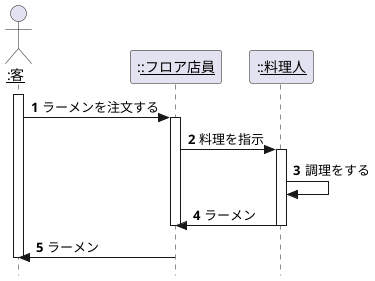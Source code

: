 @startuml 4章シーケンス図
hide footbox

autonumber

skinparam style strictuml
actor "<u>:客</u>" as custmer
participant ":<u>:フロア店員</u>" as clerk
participant ":<u>:料理人</u>" as cook 
activate custmer
    custmer -> clerk: ラーメンを注文する
    activate clerk
        clerk -> cook: 料理を指示
        activate cook
            cook -> cook:調理をする
        clerk <- cook: ラーメン
        deactivate cook
    deactivate clerk
    custmer <- clerk :ラーメン
deactivate custmer



@enduml